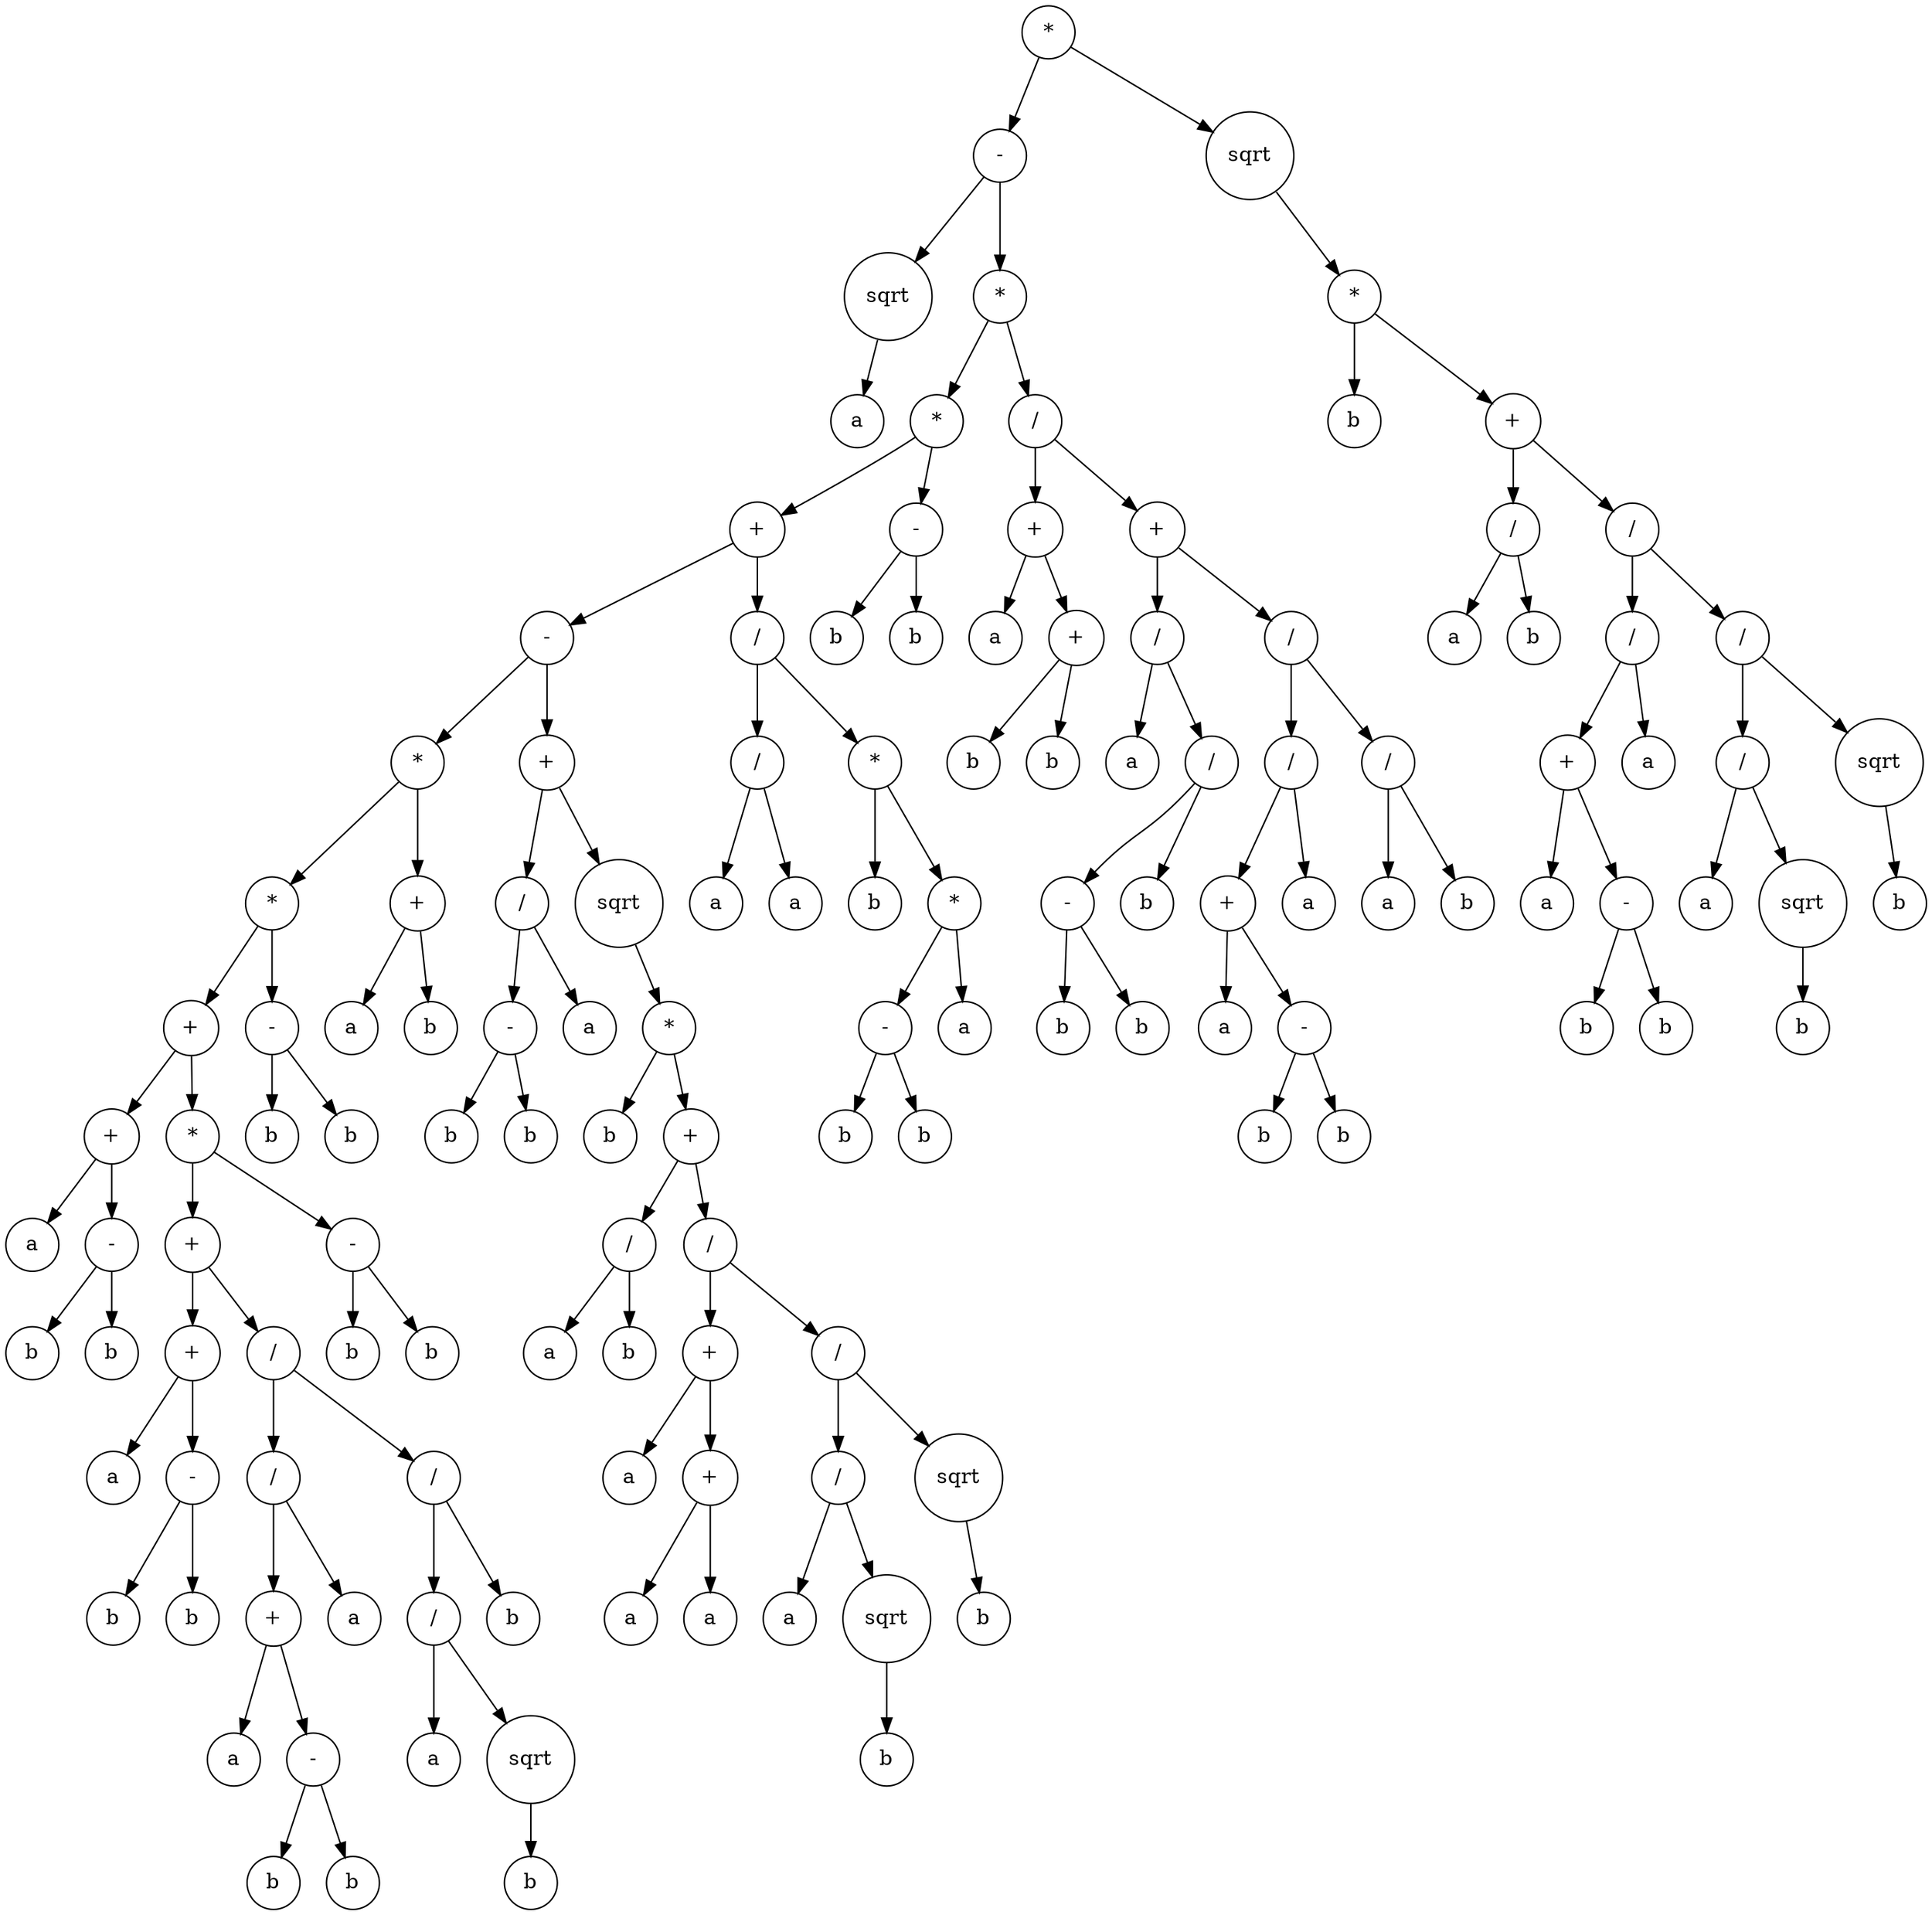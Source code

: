 digraph g {
graph [ordering=out];
node [shape=circle];
n[label = "*"];
n0[label = "-"];
n00[label = "sqrt"];
n000[label = "a"];
n00 -> n000;
n0 -> n00;
n01[label = "*"];
n010[label = "*"];
n0100[label = "+"];
n01000[label = "-"];
n010000[label = "*"];
n0100000[label = "*"];
n01000000[label = "+"];
n010000000[label = "+"];
n0100000000[label = "a"];
n010000000 -> n0100000000;
n0100000001[label = "-"];
n01000000010[label = "b"];
n0100000001 -> n01000000010;
n01000000011[label = "b"];
n0100000001 -> n01000000011;
n010000000 -> n0100000001;
n01000000 -> n010000000;
n010000001[label = "*"];
n0100000010[label = "+"];
n01000000100[label = "+"];
n010000001000[label = "a"];
n01000000100 -> n010000001000;
n010000001001[label = "-"];
n0100000010010[label = "b"];
n010000001001 -> n0100000010010;
n0100000010011[label = "b"];
n010000001001 -> n0100000010011;
n01000000100 -> n010000001001;
n0100000010 -> n01000000100;
n01000000101[label = "/"];
n010000001010[label = "/"];
n0100000010100[label = "+"];
n01000000101000[label = "a"];
n0100000010100 -> n01000000101000;
n01000000101001[label = "-"];
n010000001010010[label = "b"];
n01000000101001 -> n010000001010010;
n010000001010011[label = "b"];
n01000000101001 -> n010000001010011;
n0100000010100 -> n01000000101001;
n010000001010 -> n0100000010100;
n0100000010101[label = "a"];
n010000001010 -> n0100000010101;
n01000000101 -> n010000001010;
n010000001011[label = "/"];
n0100000010110[label = "/"];
n01000000101100[label = "a"];
n0100000010110 -> n01000000101100;
n01000000101101[label = "sqrt"];
n010000001011010[label = "b"];
n01000000101101 -> n010000001011010;
n0100000010110 -> n01000000101101;
n010000001011 -> n0100000010110;
n0100000010111[label = "b"];
n010000001011 -> n0100000010111;
n01000000101 -> n010000001011;
n0100000010 -> n01000000101;
n010000001 -> n0100000010;
n0100000011[label = "-"];
n01000000110[label = "b"];
n0100000011 -> n01000000110;
n01000000111[label = "b"];
n0100000011 -> n01000000111;
n010000001 -> n0100000011;
n01000000 -> n010000001;
n0100000 -> n01000000;
n01000001[label = "-"];
n010000010[label = "b"];
n01000001 -> n010000010;
n010000011[label = "b"];
n01000001 -> n010000011;
n0100000 -> n01000001;
n010000 -> n0100000;
n0100001[label = "+"];
n01000010[label = "a"];
n0100001 -> n01000010;
n01000011[label = "b"];
n0100001 -> n01000011;
n010000 -> n0100001;
n01000 -> n010000;
n010001[label = "+"];
n0100010[label = "/"];
n01000100[label = "-"];
n010001000[label = "b"];
n01000100 -> n010001000;
n010001001[label = "b"];
n01000100 -> n010001001;
n0100010 -> n01000100;
n01000101[label = "a"];
n0100010 -> n01000101;
n010001 -> n0100010;
n0100011[label = "sqrt"];
n01000110[label = "*"];
n010001100[label = "b"];
n01000110 -> n010001100;
n010001101[label = "+"];
n0100011010[label = "/"];
n01000110100[label = "a"];
n0100011010 -> n01000110100;
n01000110101[label = "b"];
n0100011010 -> n01000110101;
n010001101 -> n0100011010;
n0100011011[label = "/"];
n01000110110[label = "+"];
n010001101100[label = "a"];
n01000110110 -> n010001101100;
n010001101101[label = "+"];
n0100011011010[label = "a"];
n010001101101 -> n0100011011010;
n0100011011011[label = "a"];
n010001101101 -> n0100011011011;
n01000110110 -> n010001101101;
n0100011011 -> n01000110110;
n01000110111[label = "/"];
n010001101110[label = "/"];
n0100011011100[label = "a"];
n010001101110 -> n0100011011100;
n0100011011101[label = "sqrt"];
n01000110111010[label = "b"];
n0100011011101 -> n01000110111010;
n010001101110 -> n0100011011101;
n01000110111 -> n010001101110;
n010001101111[label = "sqrt"];
n0100011011110[label = "b"];
n010001101111 -> n0100011011110;
n01000110111 -> n010001101111;
n0100011011 -> n01000110111;
n010001101 -> n0100011011;
n01000110 -> n010001101;
n0100011 -> n01000110;
n010001 -> n0100011;
n01000 -> n010001;
n0100 -> n01000;
n01001[label = "/"];
n010010[label = "/"];
n0100100[label = "a"];
n010010 -> n0100100;
n0100101[label = "a"];
n010010 -> n0100101;
n01001 -> n010010;
n010011[label = "*"];
n0100110[label = "b"];
n010011 -> n0100110;
n0100111[label = "*"];
n01001110[label = "-"];
n010011100[label = "b"];
n01001110 -> n010011100;
n010011101[label = "b"];
n01001110 -> n010011101;
n0100111 -> n01001110;
n01001111[label = "a"];
n0100111 -> n01001111;
n010011 -> n0100111;
n01001 -> n010011;
n0100 -> n01001;
n010 -> n0100;
n0101[label = "-"];
n01010[label = "b"];
n0101 -> n01010;
n01011[label = "b"];
n0101 -> n01011;
n010 -> n0101;
n01 -> n010;
n011[label = "/"];
n0110[label = "+"];
n01100[label = "a"];
n0110 -> n01100;
n01101[label = "+"];
n011010[label = "b"];
n01101 -> n011010;
n011011[label = "b"];
n01101 -> n011011;
n0110 -> n01101;
n011 -> n0110;
n0111[label = "+"];
n01110[label = "/"];
n011100[label = "a"];
n01110 -> n011100;
n011101[label = "/"];
n0111010[label = "-"];
n01110100[label = "b"];
n0111010 -> n01110100;
n01110101[label = "b"];
n0111010 -> n01110101;
n011101 -> n0111010;
n0111011[label = "b"];
n011101 -> n0111011;
n01110 -> n011101;
n0111 -> n01110;
n01111[label = "/"];
n011110[label = "/"];
n0111100[label = "+"];
n01111000[label = "a"];
n0111100 -> n01111000;
n01111001[label = "-"];
n011110010[label = "b"];
n01111001 -> n011110010;
n011110011[label = "b"];
n01111001 -> n011110011;
n0111100 -> n01111001;
n011110 -> n0111100;
n0111101[label = "a"];
n011110 -> n0111101;
n01111 -> n011110;
n011111[label = "/"];
n0111110[label = "a"];
n011111 -> n0111110;
n0111111[label = "b"];
n011111 -> n0111111;
n01111 -> n011111;
n0111 -> n01111;
n011 -> n0111;
n01 -> n011;
n0 -> n01;
n -> n0;
n1[label = "sqrt"];
n10[label = "*"];
n100[label = "b"];
n10 -> n100;
n101[label = "+"];
n1010[label = "/"];
n10100[label = "a"];
n1010 -> n10100;
n10101[label = "b"];
n1010 -> n10101;
n101 -> n1010;
n1011[label = "/"];
n10110[label = "/"];
n101100[label = "+"];
n1011000[label = "a"];
n101100 -> n1011000;
n1011001[label = "-"];
n10110010[label = "b"];
n1011001 -> n10110010;
n10110011[label = "b"];
n1011001 -> n10110011;
n101100 -> n1011001;
n10110 -> n101100;
n101101[label = "a"];
n10110 -> n101101;
n1011 -> n10110;
n10111[label = "/"];
n101110[label = "/"];
n1011100[label = "a"];
n101110 -> n1011100;
n1011101[label = "sqrt"];
n10111010[label = "b"];
n1011101 -> n10111010;
n101110 -> n1011101;
n10111 -> n101110;
n101111[label = "sqrt"];
n1011110[label = "b"];
n101111 -> n1011110;
n10111 -> n101111;
n1011 -> n10111;
n101 -> n1011;
n10 -> n101;
n1 -> n10;
n -> n1;
}

